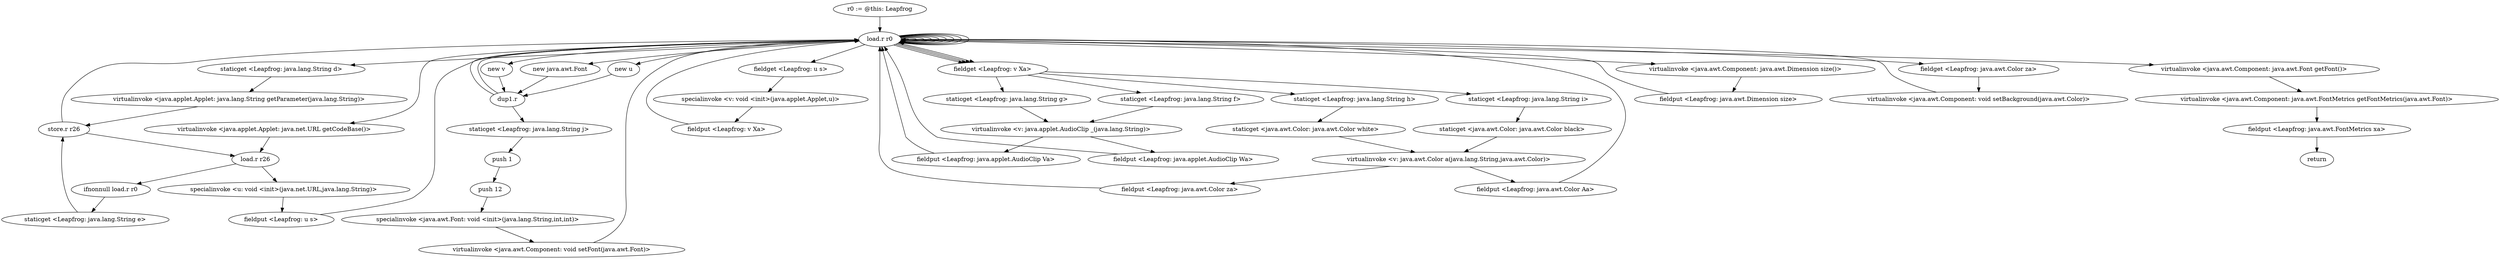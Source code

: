 digraph "" {
    "r0 := @this: Leapfrog"
    "load.r r0"
    "r0 := @this: Leapfrog"->"load.r r0";
    "staticget <Leapfrog: java.lang.String d>"
    "load.r r0"->"staticget <Leapfrog: java.lang.String d>";
    "virtualinvoke <java.applet.Applet: java.lang.String getParameter(java.lang.String)>"
    "staticget <Leapfrog: java.lang.String d>"->"virtualinvoke <java.applet.Applet: java.lang.String getParameter(java.lang.String)>";
    "store.r r26"
    "virtualinvoke <java.applet.Applet: java.lang.String getParameter(java.lang.String)>"->"store.r r26";
    "load.r r26"
    "store.r r26"->"load.r r26";
    "ifnonnull load.r r0"
    "load.r r26"->"ifnonnull load.r r0";
    "staticget <Leapfrog: java.lang.String e>"
    "ifnonnull load.r r0"->"staticget <Leapfrog: java.lang.String e>";
    "staticget <Leapfrog: java.lang.String e>"->"store.r r26";
    "store.r r26"->"load.r r0";
    "new u"
    "load.r r0"->"new u";
    "dup1.r"
    "new u"->"dup1.r";
    "dup1.r"->"load.r r0";
    "virtualinvoke <java.applet.Applet: java.net.URL getCodeBase()>"
    "load.r r0"->"virtualinvoke <java.applet.Applet: java.net.URL getCodeBase()>";
    "virtualinvoke <java.applet.Applet: java.net.URL getCodeBase()>"->"load.r r26";
    "specialinvoke <u: void <init>(java.net.URL,java.lang.String)>"
    "load.r r26"->"specialinvoke <u: void <init>(java.net.URL,java.lang.String)>";
    "fieldput <Leapfrog: u s>"
    "specialinvoke <u: void <init>(java.net.URL,java.lang.String)>"->"fieldput <Leapfrog: u s>";
    "fieldput <Leapfrog: u s>"->"load.r r0";
    "new v"
    "load.r r0"->"new v";
    "new v"->"dup1.r";
    "dup1.r"->"load.r r0";
    "load.r r0"->"load.r r0";
    "fieldget <Leapfrog: u s>"
    "load.r r0"->"fieldget <Leapfrog: u s>";
    "specialinvoke <v: void <init>(java.applet.Applet,u)>"
    "fieldget <Leapfrog: u s>"->"specialinvoke <v: void <init>(java.applet.Applet,u)>";
    "fieldput <Leapfrog: v Xa>"
    "specialinvoke <v: void <init>(java.applet.Applet,u)>"->"fieldput <Leapfrog: v Xa>";
    "fieldput <Leapfrog: v Xa>"->"load.r r0";
    "load.r r0"->"load.r r0";
    "fieldget <Leapfrog: v Xa>"
    "load.r r0"->"fieldget <Leapfrog: v Xa>";
    "staticget <Leapfrog: java.lang.String f>"
    "fieldget <Leapfrog: v Xa>"->"staticget <Leapfrog: java.lang.String f>";
    "virtualinvoke <v: java.applet.AudioClip _(java.lang.String)>"
    "staticget <Leapfrog: java.lang.String f>"->"virtualinvoke <v: java.applet.AudioClip _(java.lang.String)>";
    "fieldput <Leapfrog: java.applet.AudioClip Va>"
    "virtualinvoke <v: java.applet.AudioClip _(java.lang.String)>"->"fieldput <Leapfrog: java.applet.AudioClip Va>";
    "fieldput <Leapfrog: java.applet.AudioClip Va>"->"load.r r0";
    "load.r r0"->"load.r r0";
    "load.r r0"->"fieldget <Leapfrog: v Xa>";
    "staticget <Leapfrog: java.lang.String g>"
    "fieldget <Leapfrog: v Xa>"->"staticget <Leapfrog: java.lang.String g>";
    "staticget <Leapfrog: java.lang.String g>"->"virtualinvoke <v: java.applet.AudioClip _(java.lang.String)>";
    "fieldput <Leapfrog: java.applet.AudioClip Wa>"
    "virtualinvoke <v: java.applet.AudioClip _(java.lang.String)>"->"fieldput <Leapfrog: java.applet.AudioClip Wa>";
    "fieldput <Leapfrog: java.applet.AudioClip Wa>"->"load.r r0";
    "load.r r0"->"load.r r0";
    "virtualinvoke <java.awt.Component: java.awt.Dimension size()>"
    "load.r r0"->"virtualinvoke <java.awt.Component: java.awt.Dimension size()>";
    "fieldput <Leapfrog: java.awt.Dimension size>"
    "virtualinvoke <java.awt.Component: java.awt.Dimension size()>"->"fieldput <Leapfrog: java.awt.Dimension size>";
    "fieldput <Leapfrog: java.awt.Dimension size>"->"load.r r0";
    "load.r r0"->"load.r r0";
    "load.r r0"->"fieldget <Leapfrog: v Xa>";
    "staticget <Leapfrog: java.lang.String h>"
    "fieldget <Leapfrog: v Xa>"->"staticget <Leapfrog: java.lang.String h>";
    "staticget <java.awt.Color: java.awt.Color white>"
    "staticget <Leapfrog: java.lang.String h>"->"staticget <java.awt.Color: java.awt.Color white>";
    "virtualinvoke <v: java.awt.Color a(java.lang.String,java.awt.Color)>"
    "staticget <java.awt.Color: java.awt.Color white>"->"virtualinvoke <v: java.awt.Color a(java.lang.String,java.awt.Color)>";
    "fieldput <Leapfrog: java.awt.Color za>"
    "virtualinvoke <v: java.awt.Color a(java.lang.String,java.awt.Color)>"->"fieldput <Leapfrog: java.awt.Color za>";
    "fieldput <Leapfrog: java.awt.Color za>"->"load.r r0";
    "load.r r0"->"load.r r0";
    "load.r r0"->"fieldget <Leapfrog: v Xa>";
    "staticget <Leapfrog: java.lang.String i>"
    "fieldget <Leapfrog: v Xa>"->"staticget <Leapfrog: java.lang.String i>";
    "staticget <java.awt.Color: java.awt.Color black>"
    "staticget <Leapfrog: java.lang.String i>"->"staticget <java.awt.Color: java.awt.Color black>";
    "staticget <java.awt.Color: java.awt.Color black>"->"virtualinvoke <v: java.awt.Color a(java.lang.String,java.awt.Color)>";
    "fieldput <Leapfrog: java.awt.Color Aa>"
    "virtualinvoke <v: java.awt.Color a(java.lang.String,java.awt.Color)>"->"fieldput <Leapfrog: java.awt.Color Aa>";
    "fieldput <Leapfrog: java.awt.Color Aa>"->"load.r r0";
    "load.r r0"->"load.r r0";
    "fieldget <Leapfrog: java.awt.Color za>"
    "load.r r0"->"fieldget <Leapfrog: java.awt.Color za>";
    "virtualinvoke <java.awt.Component: void setBackground(java.awt.Color)>"
    "fieldget <Leapfrog: java.awt.Color za>"->"virtualinvoke <java.awt.Component: void setBackground(java.awt.Color)>";
    "virtualinvoke <java.awt.Component: void setBackground(java.awt.Color)>"->"load.r r0";
    "new java.awt.Font"
    "load.r r0"->"new java.awt.Font";
    "new java.awt.Font"->"dup1.r";
    "staticget <Leapfrog: java.lang.String j>"
    "dup1.r"->"staticget <Leapfrog: java.lang.String j>";
    "push 1"
    "staticget <Leapfrog: java.lang.String j>"->"push 1";
    "push 12"
    "push 1"->"push 12";
    "specialinvoke <java.awt.Font: void <init>(java.lang.String,int,int)>"
    "push 12"->"specialinvoke <java.awt.Font: void <init>(java.lang.String,int,int)>";
    "virtualinvoke <java.awt.Component: void setFont(java.awt.Font)>"
    "specialinvoke <java.awt.Font: void <init>(java.lang.String,int,int)>"->"virtualinvoke <java.awt.Component: void setFont(java.awt.Font)>";
    "virtualinvoke <java.awt.Component: void setFont(java.awt.Font)>"->"load.r r0";
    "load.r r0"->"load.r r0";
    "load.r r0"->"load.r r0";
    "virtualinvoke <java.awt.Component: java.awt.Font getFont()>"
    "load.r r0"->"virtualinvoke <java.awt.Component: java.awt.Font getFont()>";
    "virtualinvoke <java.awt.Component: java.awt.FontMetrics getFontMetrics(java.awt.Font)>"
    "virtualinvoke <java.awt.Component: java.awt.Font getFont()>"->"virtualinvoke <java.awt.Component: java.awt.FontMetrics getFontMetrics(java.awt.Font)>";
    "fieldput <Leapfrog: java.awt.FontMetrics xa>"
    "virtualinvoke <java.awt.Component: java.awt.FontMetrics getFontMetrics(java.awt.Font)>"->"fieldput <Leapfrog: java.awt.FontMetrics xa>";
    "return"
    "fieldput <Leapfrog: java.awt.FontMetrics xa>"->"return";
}
